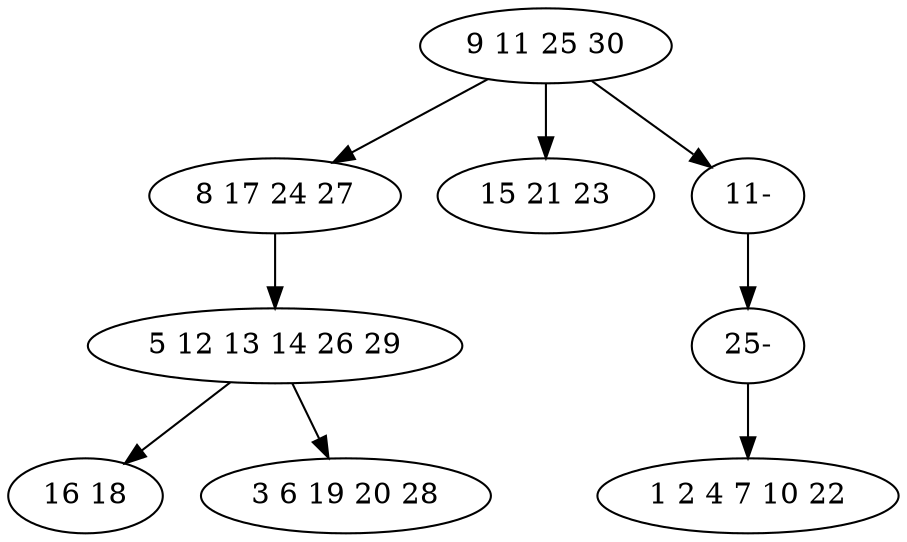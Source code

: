 digraph true_tree {
	"0" -> "1"
	"1" -> "2"
	"0" -> "3"
	"0" -> "7"
	"2" -> "5"
	"2" -> "6"
	"7" -> "8"
	"8" -> "4"
	"0" [label="9 11 25 30"];
	"1" [label="8 17 24 27"];
	"2" [label="5 12 13 14 26 29"];
	"3" [label="15 21 23"];
	"4" [label="1 2 4 7 10 22"];
	"5" [label="16 18"];
	"6" [label="3 6 19 20 28"];
	"7" [label="11-"];
	"8" [label="25-"];
}
